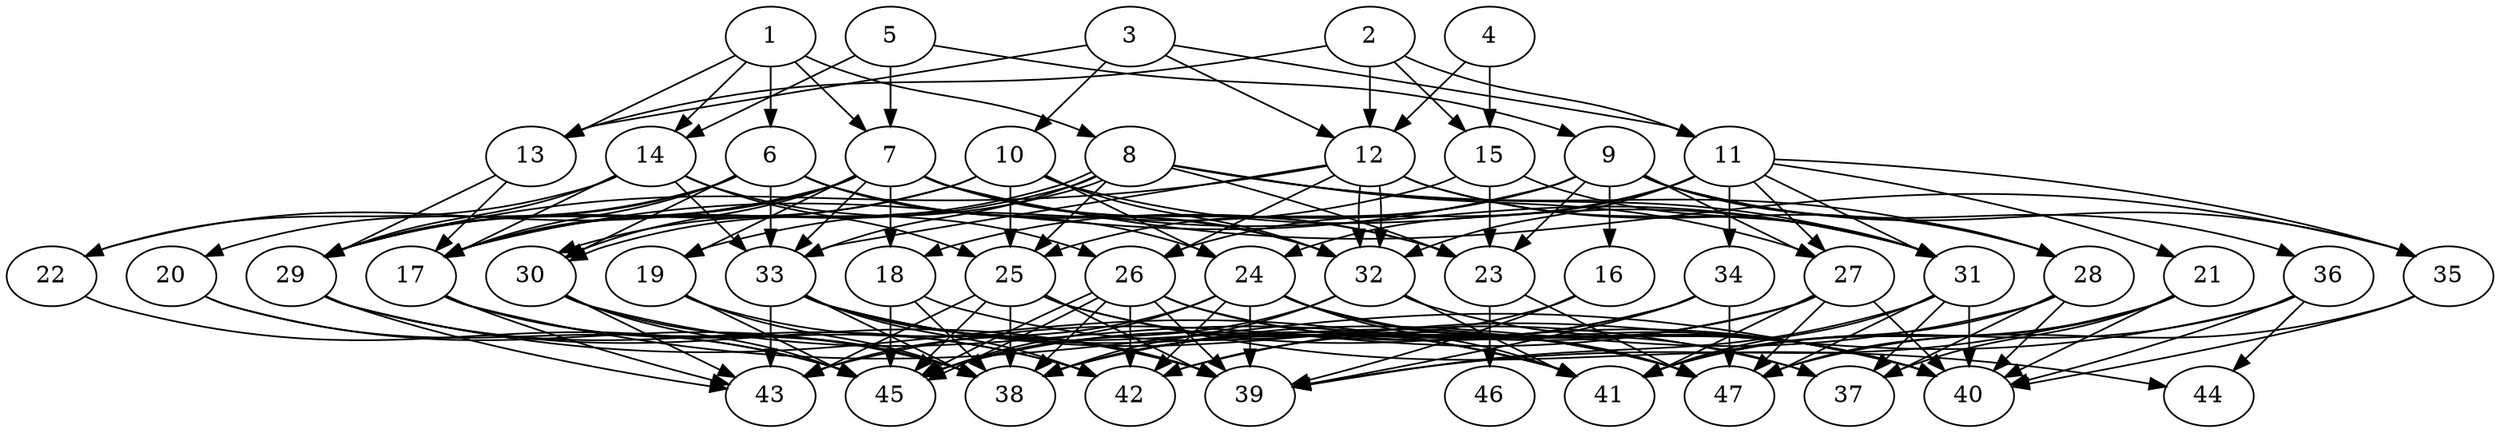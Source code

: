 // DAG (tier=3-complex, mode=compute, n=47, ccr=0.461, fat=0.736, density=0.612, regular=0.318, jump=0.200, mindata=1048576, maxdata=16777216)
// DAG automatically generated by daggen at Sun Aug 24 16:33:34 2025
// /home/ermia/Project/Environments/daggen/bin/daggen --dot --ccr 0.461 --fat 0.736 --regular 0.318 --density 0.612 --jump 0.200 --mindata 1048576 --maxdata 16777216 -n 47 
digraph G {
  1 [size="1593308861893164662784", alpha="0.08", expect_size="796654430946582331392"]
  1 -> 6 [size ="1091331359244288"]
  1 -> 7 [size ="1091331359244288"]
  1 -> 8 [size ="1091331359244288"]
  1 -> 13 [size ="1091331359244288"]
  1 -> 14 [size ="1091331359244288"]
  2 [size="4631286806922050560", alpha="0.01", expect_size="2315643403461025280"]
  2 -> 11 [size ="2129536128909312"]
  2 -> 12 [size ="2129536128909312"]
  2 -> 13 [size ="2129536128909312"]
  2 -> 15 [size ="2129536128909312"]
  3 [size="865236999641537792", alpha="0.16", expect_size="432618499820768896"]
  3 -> 10 [size ="477285362696192"]
  3 -> 11 [size ="477285362696192"]
  3 -> 12 [size ="477285362696192"]
  3 -> 13 [size ="477285362696192"]
  4 [size="53773197623473209344", alpha="0.13", expect_size="26886598811736604672"]
  4 -> 12 [size ="113972627898368"]
  4 -> 15 [size ="113972627898368"]
  5 [size="74841548745024448", alpha="0.18", expect_size="37420774372512224"]
  5 -> 7 [size ="70110987419648"]
  5 -> 9 [size ="70110987419648"]
  5 -> 14 [size ="70110987419648"]
  6 [size="1731339431646212", alpha="0.02", expect_size="865669715823106"]
  6 -> 17 [size ="87897252298752"]
  6 -> 20 [size ="87897252298752"]
  6 -> 23 [size ="87897252298752"]
  6 -> 24 [size ="87897252298752"]
  6 -> 29 [size ="87897252298752"]
  6 -> 30 [size ="87897252298752"]
  6 -> 32 [size ="87897252298752"]
  6 -> 33 [size ="87897252298752"]
  7 [size="466238056390667136", alpha="0.06", expect_size="233119028195333568"]
  7 -> 17 [size ="272928528662528"]
  7 -> 18 [size ="272928528662528"]
  7 -> 19 [size ="272928528662528"]
  7 -> 22 [size ="272928528662528"]
  7 -> 23 [size ="272928528662528"]
  7 -> 29 [size ="272928528662528"]
  7 -> 30 [size ="272928528662528"]
  7 -> 31 [size ="272928528662528"]
  7 -> 32 [size ="272928528662528"]
  7 -> 33 [size ="272928528662528"]
  7 -> 35 [size ="272928528662528"]
  8 [size="33388566277440172", alpha="0.08", expect_size="16694283138720086"]
  8 -> 17 [size ="1272623044493312"]
  8 -> 23 [size ="1272623044493312"]
  8 -> 25 [size ="1272623044493312"]
  8 -> 27 [size ="1272623044493312"]
  8 -> 28 [size ="1272623044493312"]
  8 -> 30 [size ="1272623044493312"]
  8 -> 30 [size ="1272623044493312"]
  8 -> 31 [size ="1272623044493312"]
  8 -> 33 [size ="1272623044493312"]
  9 [size="1303247225986303232", alpha="0.12", expect_size="651623612993151616"]
  9 -> 16 [size ="910105717506048"]
  9 -> 17 [size ="910105717506048"]
  9 -> 18 [size ="910105717506048"]
  9 -> 23 [size ="910105717506048"]
  9 -> 25 [size ="910105717506048"]
  9 -> 27 [size ="910105717506048"]
  9 -> 28 [size ="910105717506048"]
  9 -> 35 [size ="910105717506048"]
  9 -> 36 [size ="910105717506048"]
  10 [size="1435634382421942", alpha="0.10", expect_size="717817191210971"]
  10 -> 17 [size ="38237162700800"]
  10 -> 24 [size ="38237162700800"]
  10 -> 25 [size ="38237162700800"]
  10 -> 29 [size ="38237162700800"]
  10 -> 31 [size ="38237162700800"]
  10 -> 32 [size ="38237162700800"]
  11 [size="15578845519760326656", alpha="0.05", expect_size="7789422759880163328"]
  11 -> 21 [size ="49901488570368"]
  11 -> 24 [size ="49901488570368"]
  11 -> 26 [size ="49901488570368"]
  11 -> 27 [size ="49901488570368"]
  11 -> 31 [size ="49901488570368"]
  11 -> 32 [size ="49901488570368"]
  11 -> 34 [size ="49901488570368"]
  11 -> 35 [size ="49901488570368"]
  12 [size="9850128627190730", alpha="0.09", expect_size="4925064313595365"]
  12 -> 26 [size ="326841676070912"]
  12 -> 28 [size ="326841676070912"]
  12 -> 29 [size ="326841676070912"]
  12 -> 31 [size ="326841676070912"]
  12 -> 32 [size ="326841676070912"]
  12 -> 32 [size ="326841676070912"]
  12 -> 33 [size ="326841676070912"]
  13 [size="1724573914783645958144", alpha="0.17", expect_size="862286957391822979072"]
  13 -> 17 [size ="1150476791840768"]
  13 -> 29 [size ="1150476791840768"]
  14 [size="17365342063151872", alpha="0.15", expect_size="8682671031575936"]
  14 -> 17 [size ="488742859046912"]
  14 -> 22 [size ="488742859046912"]
  14 -> 25 [size ="488742859046912"]
  14 -> 26 [size ="488742859046912"]
  14 -> 29 [size ="488742859046912"]
  14 -> 33 [size ="488742859046912"]
  15 [size="698541001234274", alpha="0.15", expect_size="349270500617137"]
  15 -> 19 [size ="17467170619392"]
  15 -> 23 [size ="17467170619392"]
  15 -> 31 [size ="17467170619392"]
  16 [size="5549155127146739712", alpha="0.10", expect_size="2774577563573369856"]
  16 -> 38 [size ="1837440696320000"]
  16 -> 39 [size ="1837440696320000"]
  17 [size="3537866086847578", alpha="0.09", expect_size="1768933043423789"]
  17 -> 38 [size ="416934789120000"]
  17 -> 40 [size ="416934789120000"]
  17 -> 42 [size ="416934789120000"]
  17 -> 43 [size ="416934789120000"]
  18 [size="1611674722667692800", alpha="0.13", expect_size="805837361333846400"]
  18 -> 38 [size ="719458368749568"]
  18 -> 45 [size ="719458368749568"]
  18 -> 47 [size ="719458368749568"]
  19 [size="645134003330523776", alpha="0.17", expect_size="322567001665261888"]
  19 -> 38 [size ="622154064330752"]
  19 -> 39 [size ="622154064330752"]
  19 -> 45 [size ="622154064330752"]
  20 [size="2558643305204055552", alpha="0.07", expect_size="1279321652602027776"]
  20 -> 38 [size ="1027052719308800"]
  20 -> 45 [size ="1027052719308800"]
  21 [size="3273436168192000000", alpha="0.09", expect_size="1636718084096000000"]
  21 -> 37 [size ="17637048320000"]
  21 -> 39 [size ="17637048320000"]
  21 -> 40 [size ="17637048320000"]
  21 -> 41 [size ="17637048320000"]
  21 -> 47 [size ="17637048320000"]
  22 [size="30195980090583547904", alpha="0.03", expect_size="15097990045291773952"]
  22 -> 45 [size ="77575170818048"]
  23 [size="1624946327823983837184", alpha="0.12", expect_size="812473163911991918592"]
  23 -> 46 [size ="1105730614591488"]
  23 -> 47 [size ="1105730614591488"]
  24 [size="112478263921875091456", alpha="0.13", expect_size="56239131960937545728"]
  24 -> 37 [size ="186409935699968"]
  24 -> 39 [size ="186409935699968"]
  24 -> 40 [size ="186409935699968"]
  24 -> 41 [size ="186409935699968"]
  24 -> 42 [size ="186409935699968"]
  24 -> 43 [size ="186409935699968"]
  24 -> 45 [size ="186409935699968"]
  24 -> 47 [size ="186409935699968"]
  25 [size="1027697520625344", alpha="0.13", expect_size="513848760312672"]
  25 -> 38 [size ="57407069749248"]
  25 -> 39 [size ="57407069749248"]
  25 -> 40 [size ="57407069749248"]
  25 -> 43 [size ="57407069749248"]
  25 -> 44 [size ="57407069749248"]
  25 -> 45 [size ="57407069749248"]
  26 [size="3480847655108608000000", alpha="0.08", expect_size="1740423827554304000000"]
  26 -> 38 [size ="1837440696320000"]
  26 -> 39 [size ="1837440696320000"]
  26 -> 40 [size ="1837440696320000"]
  26 -> 42 [size ="1837440696320000"]
  26 -> 45 [size ="1837440696320000"]
  26 -> 45 [size ="1837440696320000"]
  26 -> 47 [size ="1837440696320000"]
  27 [size="224537362568021312", alpha="0.19", expect_size="112268681284010656"]
  27 -> 38 [size ="291710563254272"]
  27 -> 40 [size ="291710563254272"]
  27 -> 41 [size ="291710563254272"]
  27 -> 42 [size ="291710563254272"]
  27 -> 43 [size ="291710563254272"]
  27 -> 47 [size ="291710563254272"]
  28 [size="3772030533491635712", alpha="0.20", expect_size="1886015266745817856"]
  28 -> 37 [size ="2120990754603008"]
  28 -> 38 [size ="2120990754603008"]
  28 -> 40 [size ="2120990754603008"]
  28 -> 41 [size ="2120990754603008"]
  29 [size="161285580137294816", alpha="0.06", expect_size="80642790068647408"]
  29 -> 39 [size ="101355993694208"]
  29 -> 41 [size ="101355993694208"]
  29 -> 42 [size ="101355993694208"]
  29 -> 43 [size ="101355993694208"]
  30 [size="41230792739081472", alpha="0.06", expect_size="20615396369540736"]
  30 -> 38 [size ="931727061024768"]
  30 -> 41 [size ="931727061024768"]
  30 -> 43 [size ="931727061024768"]
  30 -> 45 [size ="931727061024768"]
  31 [size="3514825321982048862208", alpha="0.03", expect_size="1757412660991024431104"]
  31 -> 37 [size ="1849378557919232"]
  31 -> 39 [size ="1849378557919232"]
  31 -> 40 [size ="1849378557919232"]
  31 -> 41 [size ="1849378557919232"]
  31 -> 47 [size ="1849378557919232"]
  32 [size="587921101308070723584", alpha="0.11", expect_size="293960550654035361792"]
  32 -> 38 [size ="561439139954688"]
  32 -> 40 [size ="561439139954688"]
  32 -> 41 [size ="561439139954688"]
  32 -> 45 [size ="561439139954688"]
  33 [size="209585175434139040", alpha="0.01", expect_size="104792587717069520"]
  33 -> 37 [size ="85363313868800"]
  33 -> 38 [size ="85363313868800"]
  33 -> 39 [size ="85363313868800"]
  33 -> 41 [size ="85363313868800"]
  33 -> 42 [size ="85363313868800"]
  33 -> 43 [size ="85363313868800"]
  33 -> 47 [size ="85363313868800"]
  34 [size="68217762850152592", alpha="0.05", expect_size="34108881425076296"]
  34 -> 38 [size ="1962149400281088"]
  34 -> 39 [size ="1962149400281088"]
  34 -> 45 [size ="1962149400281088"]
  34 -> 47 [size ="1962149400281088"]
  35 [size="1374134942795072274432", alpha="0.12", expect_size="687067471397536137216"]
  35 -> 40 [size ="988802545876992"]
  35 -> 47 [size ="988802545876992"]
  36 [size="190487111447460992", alpha="0.07", expect_size="95243555723730496"]
  36 -> 40 [size ="114343974797312"]
  36 -> 41 [size ="114343974797312"]
  36 -> 42 [size ="114343974797312"]
  36 -> 44 [size ="114343974797312"]
  37 [size="5843827506540445696", alpha="0.13", expect_size="2921913753270222848"]
  38 [size="1800772532045017513984", alpha="0.12", expect_size="900386266022508756992"]
  39 [size="1316680466708376064", alpha="0.18", expect_size="658340233354188032"]
  40 [size="2620729388366567571456", alpha="0.19", expect_size="1310364694183283785728"]
  41 [size="877731518556479232", alpha="0.06", expect_size="438865759278239616"]
  42 [size="50515130076626944000", alpha="0.16", expect_size="25257565038313472000"]
  43 [size="10303307776000000000", alpha="0.05", expect_size="5151653888000000000"]
  44 [size="2750890803880625", alpha="0.07", expect_size="1375445401940312"]
  45 [size="848432592560331", alpha="0.16", expect_size="424216296280165"]
  46 [size="86055353444392480", alpha="0.14", expect_size="43027676722196240"]
  47 [size="26568704701608892", alpha="0.13", expect_size="13284352350804446"]
}